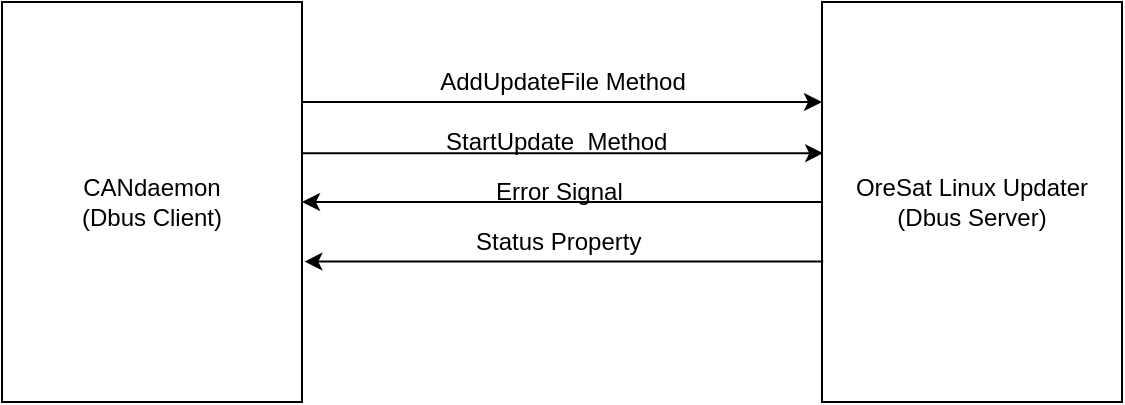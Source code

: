 <mxfile version="12.1.7" type="device" pages="1"><diagram id="78FPeeYw9AmMKdNaD7S9" name="Page-1"><mxGraphModel dx="802" dy="475" grid="1" gridSize="10" guides="1" tooltips="1" connect="1" arrows="1" fold="1" page="1" pageScale="1" pageWidth="850" pageHeight="1100" math="0" shadow="0"><root><mxCell id="0"/><mxCell id="1" parent="0"/><mxCell id="YPPoajUfTtLig0qdCPaf-1" value="CANdaemon&lt;br&gt;(Dbus Client)" style="rounded=0;whiteSpace=wrap;html=1;" parent="1" vertex="1"><mxGeometry x="120" y="250" width="150" height="200" as="geometry"/></mxCell><mxCell id="YPPoajUfTtLig0qdCPaf-2" value="OreSat Linux Updater&lt;br&gt;(Dbus Server)" style="rounded=0;whiteSpace=wrap;html=1;" parent="1" vertex="1"><mxGeometry x="530" y="250" width="150" height="200" as="geometry"/></mxCell><mxCell id="YPPoajUfTtLig0qdCPaf-5" value="" style="endArrow=classic;html=1;exitX=1;exitY=0.25;exitDx=0;exitDy=0;entryX=0;entryY=0.25;entryDx=0;entryDy=0;" parent="1" source="YPPoajUfTtLig0qdCPaf-1" target="YPPoajUfTtLig0qdCPaf-2" edge="1"><mxGeometry width="50" height="50" relative="1" as="geometry"><mxPoint x="160" y="430" as="sourcePoint"/><mxPoint x="520" y="280" as="targetPoint"/></mxGeometry></mxCell><mxCell id="YPPoajUfTtLig0qdCPaf-8" value="AddUpdateFile Method" style="text;html=1;resizable=0;points=[];align=center;verticalAlign=middle;labelBackgroundColor=#ffffff;" parent="YPPoajUfTtLig0qdCPaf-5" vertex="1" connectable="0"><mxGeometry x="0.182" y="1" relative="1" as="geometry"><mxPoint x="-23.5" y="-9" as="offset"/></mxGeometry></mxCell><mxCell id="YPPoajUfTtLig0qdCPaf-6" value="" style="endArrow=classic;html=1;exitX=1;exitY=0.378;exitDx=0;exitDy=0;entryX=0.004;entryY=0.378;entryDx=0;entryDy=0;exitPerimeter=0;entryPerimeter=0;" parent="1" source="YPPoajUfTtLig0qdCPaf-1" target="YPPoajUfTtLig0qdCPaf-2" edge="1"><mxGeometry width="50" height="50" relative="1" as="geometry"><mxPoint x="390" y="329" as="sourcePoint"/><mxPoint x="280" y="140" as="targetPoint"/></mxGeometry></mxCell><mxCell id="YPPoajUfTtLig0qdCPaf-7" value="" style="endArrow=classic;html=1;exitX=0.004;exitY=0.649;exitDx=0;exitDy=0;entryX=1.008;entryY=0.649;entryDx=0;entryDy=0;entryPerimeter=0;exitPerimeter=0;" parent="1" source="YPPoajUfTtLig0qdCPaf-2" target="YPPoajUfTtLig0qdCPaf-1" edge="1"><mxGeometry width="50" height="50" relative="1" as="geometry"><mxPoint x="390" y="410" as="sourcePoint"/><mxPoint x="400" y="430" as="targetPoint"/></mxGeometry></mxCell><mxCell id="YPPoajUfTtLig0qdCPaf-9" value="StartUpdate&amp;nbsp; Method" style="text;html=1;resizable=0;points=[];autosize=1;align=left;verticalAlign=top;spacingTop=-4;" parent="1" vertex="1"><mxGeometry x="340" y="310" width="130" height="20" as="geometry"/></mxCell><mxCell id="YPPoajUfTtLig0qdCPaf-10" value="Status Property" style="text;html=1;resizable=0;points=[];autosize=1;align=left;verticalAlign=top;spacingTop=-4;" parent="1" vertex="1"><mxGeometry x="355" y="360" width="100" height="20" as="geometry"/></mxCell><mxCell id="6J9PnNECCa5gYlBi0HbV-1" value="" style="endArrow=classic;html=1;" edge="1" parent="1" source="YPPoajUfTtLig0qdCPaf-2" target="YPPoajUfTtLig0qdCPaf-1"><mxGeometry width="50" height="50" relative="1" as="geometry"><mxPoint x="530" y="360" as="sourcePoint"/><mxPoint x="230" y="360" as="targetPoint"/></mxGeometry></mxCell><mxCell id="6J9PnNECCa5gYlBi0HbV-4" value="Error Signal" style="text;html=1;resizable=0;points=[];autosize=1;align=left;verticalAlign=top;spacingTop=-4;" vertex="1" parent="1"><mxGeometry x="365" y="335" width="80" height="20" as="geometry"/></mxCell></root></mxGraphModel></diagram></mxfile>